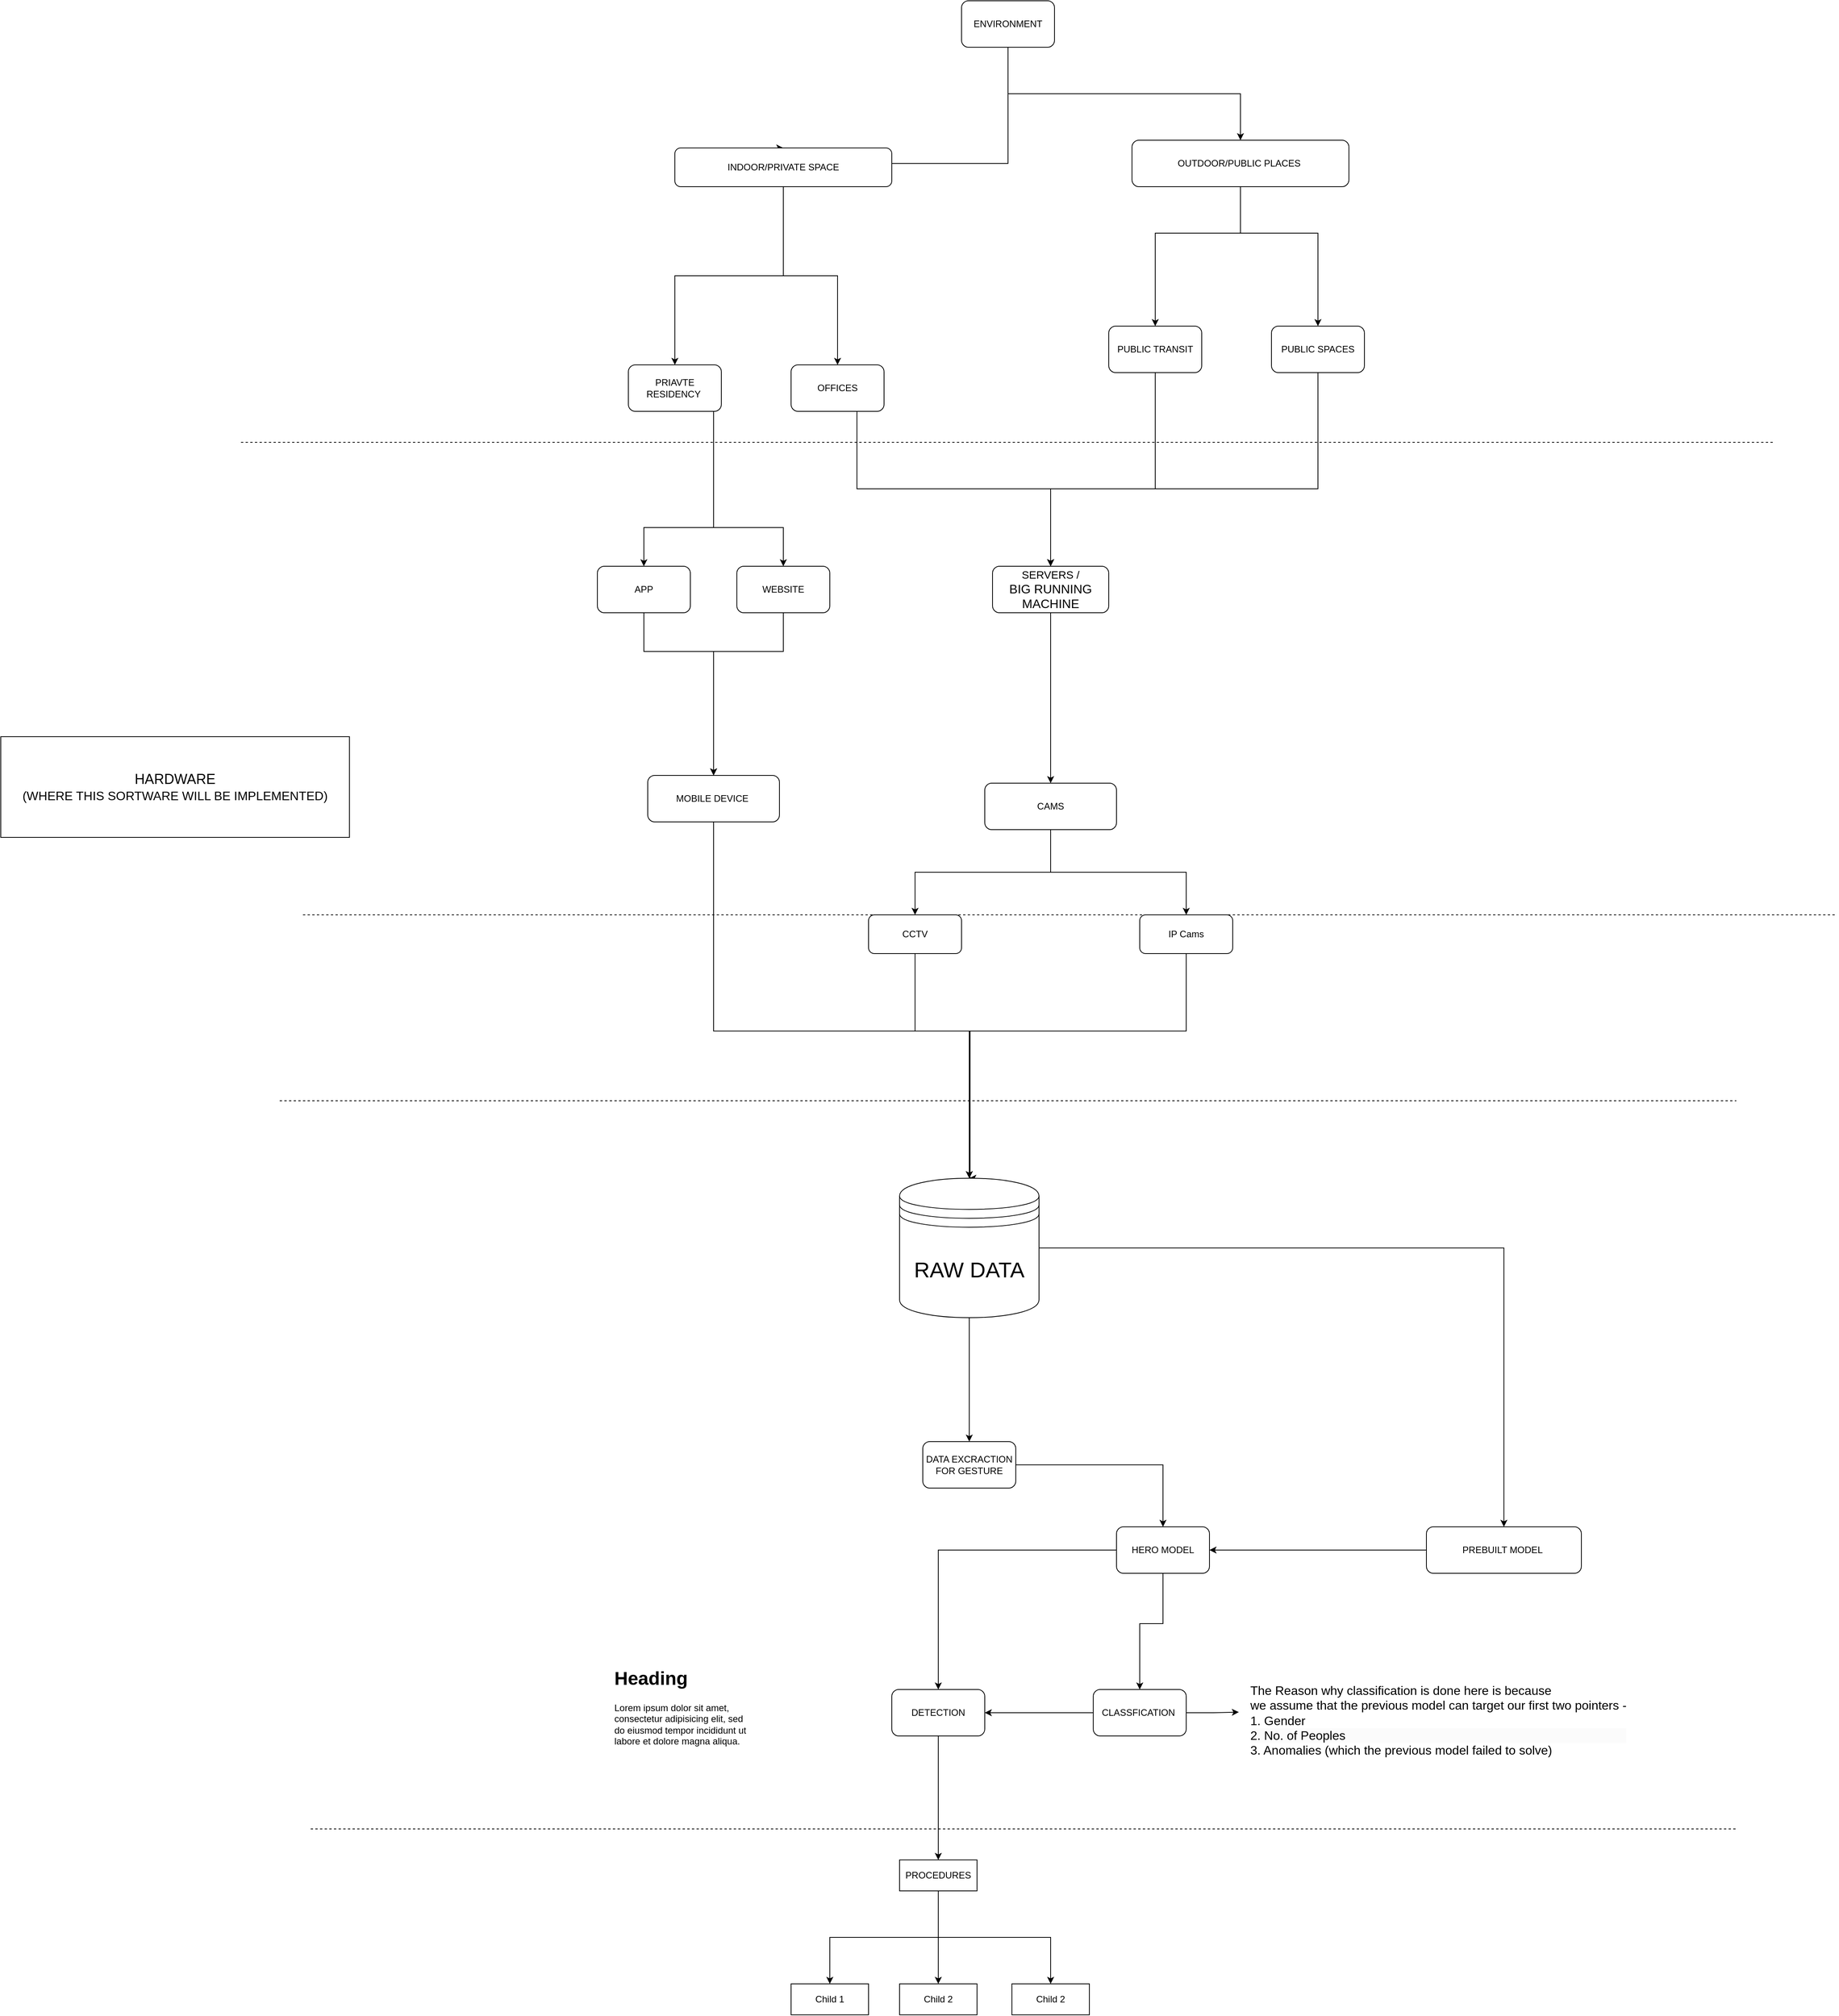 <mxfile version="24.7.7">
  <diagram name="Page-1" id="oe9PQEnj7CZM9wompqn2">
    <mxGraphModel dx="5015" dy="-243" grid="1" gridSize="10" guides="1" tooltips="1" connect="1" arrows="1" fold="1" page="1" pageScale="1" pageWidth="850" pageHeight="1100" math="0" shadow="0">
      <root>
        <mxCell id="0" />
        <mxCell id="1" parent="0" />
        <mxCell id="Kr9c1GuOgurX0YWUTEC0-3" style="edgeStyle=orthogonalEdgeStyle;rounded=0;orthogonalLoop=1;jettySize=auto;html=1;entryX=0.5;entryY=0;entryDx=0;entryDy=0;" parent="1" source="Kr9c1GuOgurX0YWUTEC0-5" target="Kr9c1GuOgurX0YWUTEC0-6" edge="1">
          <mxGeometry relative="1" as="geometry">
            <mxPoint x="-1790" y="1380" as="targetPoint" />
            <Array as="points">
              <mxPoint x="-1790" y="1350" />
              <mxPoint x="-2140" y="1350" />
            </Array>
          </mxGeometry>
        </mxCell>
        <mxCell id="Kr9c1GuOgurX0YWUTEC0-4" style="edgeStyle=orthogonalEdgeStyle;rounded=0;orthogonalLoop=1;jettySize=auto;html=1;exitX=1;exitY=0.5;exitDx=0;exitDy=0;entryX=0.5;entryY=0;entryDx=0;entryDy=0;" parent="1" source="Kr9c1GuOgurX0YWUTEC0-5" target="Kr9c1GuOgurX0YWUTEC0-8" edge="1">
          <mxGeometry relative="1" as="geometry">
            <Array as="points">
              <mxPoint x="-1790" y="1170" />
              <mxPoint x="-1790" y="1260" />
              <mxPoint x="-1490" y="1260" />
            </Array>
          </mxGeometry>
        </mxCell>
        <mxCell id="Kr9c1GuOgurX0YWUTEC0-5" value="ENVIRONMENT" style="rounded=1;whiteSpace=wrap;html=1;" parent="1" vertex="1">
          <mxGeometry x="-1850" y="1140" width="120" height="60" as="geometry" />
        </mxCell>
        <mxCell id="8AJmyJcuYFiKS0aLFWDZ-4" style="edgeStyle=orthogonalEdgeStyle;rounded=0;orthogonalLoop=1;jettySize=auto;html=1;entryX=0.5;entryY=0;entryDx=0;entryDy=0;" parent="1" source="Kr9c1GuOgurX0YWUTEC0-6" target="8AJmyJcuYFiKS0aLFWDZ-1" edge="1">
          <mxGeometry relative="1" as="geometry" />
        </mxCell>
        <mxCell id="8AJmyJcuYFiKS0aLFWDZ-5" style="edgeStyle=orthogonalEdgeStyle;rounded=0;orthogonalLoop=1;jettySize=auto;html=1;entryX=0.5;entryY=0;entryDx=0;entryDy=0;" parent="1" source="Kr9c1GuOgurX0YWUTEC0-6" target="8AJmyJcuYFiKS0aLFWDZ-2" edge="1">
          <mxGeometry relative="1" as="geometry" />
        </mxCell>
        <mxCell id="Kr9c1GuOgurX0YWUTEC0-6" value="INDOOR/PRIVATE SPACE" style="rounded=1;whiteSpace=wrap;html=1;" parent="1" vertex="1">
          <mxGeometry x="-2220" y="1330" width="280" height="50" as="geometry" />
        </mxCell>
        <mxCell id="Kr9c1GuOgurX0YWUTEC0-7" style="edgeStyle=orthogonalEdgeStyle;rounded=0;orthogonalLoop=1;jettySize=auto;html=1;entryX=0.5;entryY=0;entryDx=0;entryDy=0;exitX=0.5;exitY=1;exitDx=0;exitDy=0;" parent="1" source="Kr9c1GuOgurX0YWUTEC0-8" target="Kr9c1GuOgurX0YWUTEC0-9" edge="1">
          <mxGeometry relative="1" as="geometry">
            <mxPoint x="-1490" y="1440" as="sourcePoint" />
            <Array as="points">
              <mxPoint x="-1490" y="1440" />
              <mxPoint x="-1600" y="1440" />
            </Array>
          </mxGeometry>
        </mxCell>
        <mxCell id="Kr9c1GuOgurX0YWUTEC0-13" style="edgeStyle=orthogonalEdgeStyle;rounded=0;orthogonalLoop=1;jettySize=auto;html=1;entryX=0.5;entryY=0;entryDx=0;entryDy=0;" parent="1" source="Kr9c1GuOgurX0YWUTEC0-8" target="Kr9c1GuOgurX0YWUTEC0-10" edge="1">
          <mxGeometry relative="1" as="geometry">
            <mxPoint x="-1350" y="1490" as="targetPoint" />
            <Array as="points">
              <mxPoint x="-1490" y="1440" />
              <mxPoint x="-1390" y="1440" />
            </Array>
          </mxGeometry>
        </mxCell>
        <mxCell id="Kr9c1GuOgurX0YWUTEC0-8" value="OUTDOOR/PUBLIC PLACES&amp;nbsp;" style="rounded=1;whiteSpace=wrap;html=1;" parent="1" vertex="1">
          <mxGeometry x="-1630" y="1320" width="280" height="60" as="geometry" />
        </mxCell>
        <mxCell id="8jhD6OK0LzmyK6qxWqyf-7" style="edgeStyle=orthogonalEdgeStyle;rounded=0;orthogonalLoop=1;jettySize=auto;html=1;exitX=0.5;exitY=1;exitDx=0;exitDy=0;entryX=0.5;entryY=0;entryDx=0;entryDy=0;" parent="1" source="Kr9c1GuOgurX0YWUTEC0-9" target="Kr9c1GuOgurX0YWUTEC0-23" edge="1">
          <mxGeometry relative="1" as="geometry">
            <Array as="points">
              <mxPoint x="-1600" y="1770" />
              <mxPoint x="-1735" y="1770" />
            </Array>
          </mxGeometry>
        </mxCell>
        <mxCell id="Kr9c1GuOgurX0YWUTEC0-9" value="PUBLIC TRANSIT" style="rounded=1;whiteSpace=wrap;html=1;" parent="1" vertex="1">
          <mxGeometry x="-1660" y="1560" width="120" height="60" as="geometry" />
        </mxCell>
        <mxCell id="8jhD6OK0LzmyK6qxWqyf-9" style="edgeStyle=orthogonalEdgeStyle;rounded=0;orthogonalLoop=1;jettySize=auto;html=1;exitX=0.5;exitY=1;exitDx=0;exitDy=0;entryX=0.5;entryY=0;entryDx=0;entryDy=0;" parent="1" source="Kr9c1GuOgurX0YWUTEC0-10" target="Kr9c1GuOgurX0YWUTEC0-23" edge="1">
          <mxGeometry relative="1" as="geometry">
            <Array as="points">
              <mxPoint x="-1390" y="1770" />
              <mxPoint x="-1735" y="1770" />
            </Array>
          </mxGeometry>
        </mxCell>
        <mxCell id="Kr9c1GuOgurX0YWUTEC0-10" value="PUBLIC SPACES" style="rounded=1;whiteSpace=wrap;html=1;" parent="1" vertex="1">
          <mxGeometry x="-1450" y="1560" width="120" height="60" as="geometry" />
        </mxCell>
        <mxCell id="8jhD6OK0LzmyK6qxWqyf-13" style="edgeStyle=orthogonalEdgeStyle;rounded=0;orthogonalLoop=1;jettySize=auto;html=1;exitX=0.5;exitY=1;exitDx=0;exitDy=0;entryX=0.5;entryY=0;entryDx=0;entryDy=0;" parent="1" source="Kr9c1GuOgurX0YWUTEC0-19" target="Kr9c1GuOgurX0YWUTEC0-31" edge="1">
          <mxGeometry relative="1" as="geometry">
            <Array as="points">
              <mxPoint x="-2260" y="1980" />
              <mxPoint x="-2170" y="1980" />
            </Array>
          </mxGeometry>
        </mxCell>
        <mxCell id="Kr9c1GuOgurX0YWUTEC0-19" value="APP" style="rounded=1;whiteSpace=wrap;html=1;" parent="1" vertex="1">
          <mxGeometry x="-2320" y="1870" width="120" height="60" as="geometry" />
        </mxCell>
        <mxCell id="8jhD6OK0LzmyK6qxWqyf-3" style="edgeStyle=orthogonalEdgeStyle;rounded=0;orthogonalLoop=1;jettySize=auto;html=1;exitX=0.5;exitY=0;exitDx=0;exitDy=0;entryX=0.5;entryY=0;entryDx=0;entryDy=0;" parent="1" target="Kr9c1GuOgurX0YWUTEC0-20" edge="1">
          <mxGeometry relative="1" as="geometry">
            <mxPoint x="-2170" y="1620" as="sourcePoint" />
            <Array as="points">
              <mxPoint x="-2170" y="1820" />
              <mxPoint x="-2080" y="1820" />
            </Array>
          </mxGeometry>
        </mxCell>
        <mxCell id="8jhD6OK0LzmyK6qxWqyf-14" style="edgeStyle=orthogonalEdgeStyle;rounded=0;orthogonalLoop=1;jettySize=auto;html=1;exitX=0.5;exitY=1;exitDx=0;exitDy=0;" parent="1" source="Kr9c1GuOgurX0YWUTEC0-20" edge="1">
          <mxGeometry relative="1" as="geometry">
            <mxPoint x="-2170" y="2140" as="targetPoint" />
            <Array as="points">
              <mxPoint x="-2080" y="1980" />
              <mxPoint x="-2170" y="1980" />
            </Array>
          </mxGeometry>
        </mxCell>
        <mxCell id="Kr9c1GuOgurX0YWUTEC0-20" value="WEBSITE" style="rounded=1;whiteSpace=wrap;html=1;" parent="1" vertex="1">
          <mxGeometry x="-2140" y="1870" width="120" height="60" as="geometry" />
        </mxCell>
        <mxCell id="8jhD6OK0LzmyK6qxWqyf-15" style="edgeStyle=orthogonalEdgeStyle;rounded=0;orthogonalLoop=1;jettySize=auto;html=1;exitX=0.5;exitY=1;exitDx=0;exitDy=0;entryX=0.5;entryY=0;entryDx=0;entryDy=0;" parent="1" source="Kr9c1GuOgurX0YWUTEC0-23" target="Kr9c1GuOgurX0YWUTEC0-32" edge="1">
          <mxGeometry relative="1" as="geometry" />
        </mxCell>
        <mxCell id="Kr9c1GuOgurX0YWUTEC0-23" value="&lt;font style=&quot;font-size: 14px;&quot;&gt;SERVERS /&lt;/font&gt;&lt;div&gt;&lt;font size=&quot;3&quot;&gt;BIG RUNNING MACHINE&lt;/font&gt;&lt;/div&gt;" style="rounded=1;whiteSpace=wrap;html=1;" parent="1" vertex="1">
          <mxGeometry x="-1810" y="1870" width="150" height="60" as="geometry" />
        </mxCell>
        <mxCell id="Kr9c1GuOgurX0YWUTEC0-29" value="&lt;font style=&quot;font-size: 18px;&quot;&gt;HARDWARE&lt;/font&gt;&lt;div&gt;&lt;font size=&quot;3&quot;&gt;(WHERE THIS SORTWARE WILL BE IMPLEMENTED)&lt;/font&gt;&lt;/div&gt;" style="rounded=0;whiteSpace=wrap;html=1;" parent="1" vertex="1">
          <mxGeometry x="-3090" y="2090" width="450" height="130" as="geometry" />
        </mxCell>
        <mxCell id="8jhD6OK0LzmyK6qxWqyf-18" style="edgeStyle=orthogonalEdgeStyle;rounded=0;orthogonalLoop=1;jettySize=auto;html=1;exitX=0.5;exitY=1;exitDx=0;exitDy=0;entryX=0.5;entryY=0;entryDx=0;entryDy=0;" parent="1" source="Kr9c1GuOgurX0YWUTEC0-31" target="IYhzoumVv45daOD4Cr5G-8" edge="1">
          <mxGeometry relative="1" as="geometry">
            <mxPoint x="-1840" y="2610" as="targetPoint" />
            <Array as="points">
              <mxPoint x="-2170" y="2470" />
              <mxPoint x="-1839" y="2470" />
              <mxPoint x="-1839" y="2660" />
            </Array>
          </mxGeometry>
        </mxCell>
        <UserObject label="MOBILE DEVICE&amp;nbsp;" link="https://app.diagrams.net/#G1hdEMNKidhnLnF1znjMsi5eu5nBBJR7dO#%7B%22pageId%22%3A%220%22%7D" linkTarget="_blank" id="Kr9c1GuOgurX0YWUTEC0-31">
          <mxCell style="rounded=1;whiteSpace=wrap;html=1;" parent="1" vertex="1">
            <mxGeometry x="-2255" y="2140" width="170" height="60" as="geometry" />
          </mxCell>
        </UserObject>
        <mxCell id="8jhD6OK0LzmyK6qxWqyf-11" style="edgeStyle=orthogonalEdgeStyle;rounded=0;orthogonalLoop=1;jettySize=auto;html=1;exitX=0.5;exitY=1;exitDx=0;exitDy=0;entryX=0.5;entryY=0;entryDx=0;entryDy=0;" parent="1" source="Kr9c1GuOgurX0YWUTEC0-32" target="Kr9c1GuOgurX0YWUTEC0-36" edge="1">
          <mxGeometry relative="1" as="geometry" />
        </mxCell>
        <mxCell id="8jhD6OK0LzmyK6qxWqyf-12" style="edgeStyle=orthogonalEdgeStyle;rounded=0;orthogonalLoop=1;jettySize=auto;html=1;exitX=0.5;exitY=1;exitDx=0;exitDy=0;entryX=0.5;entryY=0;entryDx=0;entryDy=0;" parent="1" source="Kr9c1GuOgurX0YWUTEC0-32" target="8jhD6OK0LzmyK6qxWqyf-10" edge="1">
          <mxGeometry relative="1" as="geometry" />
        </mxCell>
        <mxCell id="Kr9c1GuOgurX0YWUTEC0-32" value="CAMS" style="rounded=1;whiteSpace=wrap;html=1;" parent="1" vertex="1">
          <mxGeometry x="-1820" y="2150" width="170" height="60" as="geometry" />
        </mxCell>
        <mxCell id="8jhD6OK0LzmyK6qxWqyf-17" style="edgeStyle=orthogonalEdgeStyle;rounded=0;orthogonalLoop=1;jettySize=auto;html=1;exitX=0.5;exitY=1;exitDx=0;exitDy=0;entryX=0.5;entryY=0;entryDx=0;entryDy=0;" parent="1" source="Kr9c1GuOgurX0YWUTEC0-36" target="IYhzoumVv45daOD4Cr5G-8" edge="1">
          <mxGeometry relative="1" as="geometry">
            <Array as="points">
              <mxPoint x="-1910" y="2470" />
              <mxPoint x="-1840" y="2470" />
            </Array>
          </mxGeometry>
        </mxCell>
        <mxCell id="Kr9c1GuOgurX0YWUTEC0-36" value="CCTV" style="rounded=1;whiteSpace=wrap;html=1;" parent="1" vertex="1">
          <mxGeometry x="-1970" y="2320" width="120" height="50" as="geometry" />
        </mxCell>
        <mxCell id="Kr9c1GuOgurX0YWUTEC0-49" style="edgeStyle=orthogonalEdgeStyle;rounded=0;orthogonalLoop=1;jettySize=auto;html=1;" parent="1" source="Kr9c1GuOgurX0YWUTEC0-42" edge="1">
          <mxGeometry relative="1" as="geometry">
            <mxPoint x="-1620" y="3320" as="targetPoint" />
            <Array as="points">
              <mxPoint x="-1590" y="3235" />
              <mxPoint x="-1620" y="3235" />
            </Array>
          </mxGeometry>
        </mxCell>
        <mxCell id="IYhzoumVv45daOD4Cr5G-6" style="edgeStyle=orthogonalEdgeStyle;rounded=0;orthogonalLoop=1;jettySize=auto;html=1;" parent="1" source="Kr9c1GuOgurX0YWUTEC0-42" target="IYhzoumVv45daOD4Cr5G-4" edge="1">
          <mxGeometry relative="1" as="geometry" />
        </mxCell>
        <mxCell id="Kr9c1GuOgurX0YWUTEC0-42" value="HERO MODEL" style="rounded=1;whiteSpace=wrap;html=1;" parent="1" vertex="1">
          <mxGeometry x="-1650" y="3110" width="120" height="60" as="geometry" />
        </mxCell>
        <mxCell id="Kr9c1GuOgurX0YWUTEC0-48" style="edgeStyle=orthogonalEdgeStyle;rounded=0;orthogonalLoop=1;jettySize=auto;html=1;" parent="1" source="Kr9c1GuOgurX0YWUTEC0-47" target="Kr9c1GuOgurX0YWUTEC0-42" edge="1">
          <mxGeometry relative="1" as="geometry" />
        </mxCell>
        <mxCell id="Kr9c1GuOgurX0YWUTEC0-47" value="PREBUILT MODEL&amp;nbsp;" style="rounded=1;whiteSpace=wrap;html=1;" parent="1" vertex="1">
          <mxGeometry x="-1250" y="3110" width="200" height="60" as="geometry" />
        </mxCell>
        <mxCell id="Kr9c1GuOgurX0YWUTEC0-50" value="CLASSFICATION&amp;nbsp;" style="rounded=1;whiteSpace=wrap;html=1;" parent="1" vertex="1">
          <mxGeometry x="-1680" y="3320" width="120" height="60" as="geometry" />
        </mxCell>
        <mxCell id="Kr9c1GuOgurX0YWUTEC0-51" value="&lt;br&gt;&lt;div&gt;&lt;br&gt;&lt;/div&gt;" style="text;html=1;align=center;verticalAlign=middle;resizable=0;points=[];autosize=1;strokeColor=none;fillColor=none;" parent="1" vertex="1">
          <mxGeometry x="-1445" y="3330" width="20" height="40" as="geometry" />
        </mxCell>
        <mxCell id="Kr9c1GuOgurX0YWUTEC0-53" value="&lt;div style=&quot;text-align: left; font-size: 16px;&quot;&gt;&lt;font style=&quot;font-size: 16px;&quot;&gt;&lt;br&gt;&lt;/font&gt;&lt;/div&gt;&lt;div style=&quot;text-align: left; font-size: 16px;&quot;&gt;&lt;font style=&quot;font-size: 16px;&quot;&gt;The Reason why classification is done here is because&amp;nbsp;&lt;/font&gt;&lt;/div&gt;&lt;div style=&quot;font-size: 16px;&quot;&gt;&lt;div style=&quot;text-align: left;&quot;&gt;&lt;font style=&quot;font-size: 16px;&quot;&gt;we assume that the previous model can target our first two pointers -&lt;/font&gt;&lt;/div&gt;&lt;font style=&quot;forced-color-adjust: none; color: rgb(0, 0, 0); font-family: Helvetica; font-style: normal; font-variant-ligatures: normal; font-variant-caps: normal; font-weight: 400; letter-spacing: normal; orphans: 2; text-indent: 0px; text-transform: none; widows: 2; word-spacing: 0px; -webkit-text-stroke-width: 0px; white-space: nowrap; background-color: rgb(251, 251, 251); text-decoration-thickness: initial; text-decoration-style: initial; text-decoration-color: initial; font-size: 16px;&quot;&gt;&lt;div style=&quot;text-align: left;&quot;&gt;1. Gender&amp;nbsp;&lt;/div&gt;&lt;/font&gt;&lt;div style=&quot;text-align: left; forced-color-adjust: none; color: rgb(0, 0, 0); font-family: Helvetica; font-style: normal; font-variant-ligatures: normal; font-variant-caps: normal; font-weight: 400; letter-spacing: normal; orphans: 2; text-indent: 0px; text-transform: none; widows: 2; word-spacing: 0px; -webkit-text-stroke-width: 0px; white-space: nowrap; background-color: rgb(251, 251, 251); text-decoration-thickness: initial; text-decoration-style: initial; text-decoration-color: initial;&quot;&gt;&lt;font style=&quot;forced-color-adjust: none; font-size: 16px;&quot;&gt;2. No. of Peoples&lt;/font&gt;&lt;/div&gt;&lt;div style=&quot;text-align: left;&quot;&gt;&lt;font style=&quot;font-size: 16px;&quot;&gt;3. Anomalies (which the previous model failed to solve)&lt;/font&gt;&lt;/div&gt;&lt;/div&gt;" style="text;html=1;align=center;verticalAlign=middle;resizable=0;points=[];autosize=1;strokeColor=none;fillColor=none;" parent="1" vertex="1">
          <mxGeometry x="-1490" y="3285" width="510" height="130" as="geometry" />
        </mxCell>
        <mxCell id="Kr9c1GuOgurX0YWUTEC0-55" style="edgeStyle=orthogonalEdgeStyle;rounded=0;orthogonalLoop=1;jettySize=auto;html=1;exitX=1;exitY=0.5;exitDx=0;exitDy=0;entryX=-0.004;entryY=0.494;entryDx=0;entryDy=0;entryPerimeter=0;" parent="1" source="Kr9c1GuOgurX0YWUTEC0-50" target="Kr9c1GuOgurX0YWUTEC0-53" edge="1">
          <mxGeometry relative="1" as="geometry" />
        </mxCell>
        <mxCell id="Kr9c1GuOgurX0YWUTEC0-63" style="edgeStyle=orthogonalEdgeStyle;rounded=0;orthogonalLoop=1;jettySize=auto;html=1;entryX=0.5;entryY=0;entryDx=0;entryDy=0;" parent="1" source="Kr9c1GuOgurX0YWUTEC0-61" target="Kr9c1GuOgurX0YWUTEC0-42" edge="1">
          <mxGeometry relative="1" as="geometry" />
        </mxCell>
        <mxCell id="Kr9c1GuOgurX0YWUTEC0-61" value="DATA EXCRACTION FOR GESTURE" style="rounded=1;whiteSpace=wrap;html=1;" parent="1" vertex="1">
          <mxGeometry x="-1900" y="3000" width="120" height="60" as="geometry" />
        </mxCell>
        <mxCell id="IYhzoumVv45daOD4Cr5G-3" style="edgeStyle=orthogonalEdgeStyle;rounded=0;orthogonalLoop=1;jettySize=auto;html=1;exitX=0.5;exitY=1;exitDx=0;exitDy=0;" parent="1" source="Kr9c1GuOgurX0YWUTEC0-61" target="Kr9c1GuOgurX0YWUTEC0-61" edge="1">
          <mxGeometry relative="1" as="geometry" />
        </mxCell>
        <mxCell id="IYhzoumVv45daOD4Cr5G-5" style="edgeStyle=orthogonalEdgeStyle;rounded=0;orthogonalLoop=1;jettySize=auto;html=1;" parent="1" source="Kr9c1GuOgurX0YWUTEC0-50" target="IYhzoumVv45daOD4Cr5G-4" edge="1">
          <mxGeometry relative="1" as="geometry" />
        </mxCell>
        <mxCell id="IYhzoumVv45daOD4Cr5G-32" style="edgeStyle=orthogonalEdgeStyle;rounded=0;orthogonalLoop=1;jettySize=auto;html=1;entryX=0.5;entryY=0;entryDx=0;entryDy=0;" parent="1" source="IYhzoumVv45daOD4Cr5G-4" target="IYhzoumVv45daOD4Cr5G-26" edge="1">
          <mxGeometry relative="1" as="geometry" />
        </mxCell>
        <mxCell id="IYhzoumVv45daOD4Cr5G-4" value="DETECTION" style="rounded=1;whiteSpace=wrap;html=1;" parent="1" vertex="1">
          <mxGeometry x="-1940" y="3320" width="120" height="60" as="geometry" />
        </mxCell>
        <mxCell id="IYhzoumVv45daOD4Cr5G-7" value="&lt;h1 style=&quot;margin-top: 0px;&quot;&gt;Heading&lt;/h1&gt;&lt;p&gt;Lorem ipsum dolor sit amet, consectetur adipisicing elit, sed do eiusmod tempor incididunt ut labore et dolore magna aliqua.&lt;/p&gt;" style="text;html=1;whiteSpace=wrap;overflow=hidden;rounded=0;" parent="1" vertex="1">
          <mxGeometry x="-2300" y="3285" width="180" height="120" as="geometry" />
        </mxCell>
        <mxCell id="IYhzoumVv45daOD4Cr5G-10" style="edgeStyle=orthogonalEdgeStyle;rounded=0;orthogonalLoop=1;jettySize=auto;html=1;entryX=0.5;entryY=0;entryDx=0;entryDy=0;" parent="1" source="IYhzoumVv45daOD4Cr5G-8" target="Kr9c1GuOgurX0YWUTEC0-47" edge="1">
          <mxGeometry relative="1" as="geometry" />
        </mxCell>
        <mxCell id="IYhzoumVv45daOD4Cr5G-12" style="edgeStyle=orthogonalEdgeStyle;rounded=0;orthogonalLoop=1;jettySize=auto;html=1;entryX=0.5;entryY=0;entryDx=0;entryDy=0;" parent="1" source="IYhzoumVv45daOD4Cr5G-8" target="Kr9c1GuOgurX0YWUTEC0-61" edge="1">
          <mxGeometry relative="1" as="geometry" />
        </mxCell>
        <mxCell id="IYhzoumVv45daOD4Cr5G-8" value="&lt;font style=&quot;font-size: 28px;&quot;&gt;RAW DATA&lt;/font&gt;" style="shape=datastore;whiteSpace=wrap;html=1;" parent="1" vertex="1">
          <mxGeometry x="-1930" y="2660" width="180" height="180" as="geometry" />
        </mxCell>
        <mxCell id="IYhzoumVv45daOD4Cr5G-14" value="" style="endArrow=none;dashed=1;html=1;rounded=0;" parent="1" edge="1">
          <mxGeometry width="50" height="50" relative="1" as="geometry">
            <mxPoint x="-2730" y="2560" as="sourcePoint" />
            <mxPoint x="-850" y="2560" as="targetPoint" />
          </mxGeometry>
        </mxCell>
        <mxCell id="8jhD6OK0LzmyK6qxWqyf-23" style="edgeStyle=orthogonalEdgeStyle;rounded=0;orthogonalLoop=1;jettySize=auto;html=1;exitX=0.5;exitY=1;exitDx=0;exitDy=0;" parent="1" source="IYhzoumVv45daOD4Cr5G-26" target="8jhD6OK0LzmyK6qxWqyf-22" edge="1">
          <mxGeometry relative="1" as="geometry">
            <Array as="points">
              <mxPoint x="-1880" y="3640" />
              <mxPoint x="-1735" y="3640" />
            </Array>
          </mxGeometry>
        </mxCell>
        <mxCell id="8jhD6OK0LzmyK6qxWqyf-24" style="edgeStyle=orthogonalEdgeStyle;rounded=0;orthogonalLoop=1;jettySize=auto;html=1;exitX=0.5;exitY=1;exitDx=0;exitDy=0;entryX=0.5;entryY=0;entryDx=0;entryDy=0;" parent="1" source="IYhzoumVv45daOD4Cr5G-26" target="IYhzoumVv45daOD4Cr5G-27" edge="1">
          <mxGeometry relative="1" as="geometry" />
        </mxCell>
        <mxCell id="8jhD6OK0LzmyK6qxWqyf-25" style="edgeStyle=orthogonalEdgeStyle;rounded=0;orthogonalLoop=1;jettySize=auto;html=1;exitX=0.5;exitY=1;exitDx=0;exitDy=0;entryX=0.5;entryY=0;entryDx=0;entryDy=0;" parent="1" source="IYhzoumVv45daOD4Cr5G-26" target="IYhzoumVv45daOD4Cr5G-29" edge="1">
          <mxGeometry relative="1" as="geometry" />
        </mxCell>
        <mxCell id="IYhzoumVv45daOD4Cr5G-26" value="PROCEDURES" style="whiteSpace=wrap;html=1;" parent="1" vertex="1">
          <mxGeometry x="-1930" y="3540" width="100" height="40" as="geometry" />
        </mxCell>
        <mxCell id="IYhzoumVv45daOD4Cr5G-27" value="Child 1" style="whiteSpace=wrap;html=1;" parent="1" vertex="1">
          <mxGeometry x="-2070" y="3700" width="100" height="40" as="geometry" />
        </mxCell>
        <mxCell id="IYhzoumVv45daOD4Cr5G-29" value="Child 2" style="whiteSpace=wrap;html=1;" parent="1" vertex="1">
          <mxGeometry x="-1930" y="3700" width="100" height="40" as="geometry" />
        </mxCell>
        <mxCell id="8jhD6OK0LzmyK6qxWqyf-2" value="" style="edgeStyle=orthogonalEdgeStyle;rounded=0;orthogonalLoop=1;jettySize=auto;html=1;entryX=0.5;entryY=0;entryDx=0;entryDy=0;" parent="1" source="8AJmyJcuYFiKS0aLFWDZ-1" target="Kr9c1GuOgurX0YWUTEC0-19" edge="1">
          <mxGeometry relative="1" as="geometry">
            <mxPoint x="-1990" y="2020" as="targetPoint" />
            <Array as="points">
              <mxPoint x="-2170" y="1820" />
              <mxPoint x="-2260" y="1820" />
            </Array>
          </mxGeometry>
        </mxCell>
        <mxCell id="8AJmyJcuYFiKS0aLFWDZ-1" value="PRIAVTE RESIDENCY&amp;nbsp;" style="rounded=1;whiteSpace=wrap;html=1;" parent="1" vertex="1">
          <mxGeometry x="-2280" y="1610" width="120" height="60" as="geometry" />
        </mxCell>
        <mxCell id="8jhD6OK0LzmyK6qxWqyf-4" style="edgeStyle=orthogonalEdgeStyle;rounded=0;orthogonalLoop=1;jettySize=auto;html=1;exitX=0.5;exitY=1;exitDx=0;exitDy=0;entryX=0.5;entryY=0;entryDx=0;entryDy=0;" parent="1" source="8AJmyJcuYFiKS0aLFWDZ-2" target="Kr9c1GuOgurX0YWUTEC0-23" edge="1">
          <mxGeometry relative="1" as="geometry">
            <Array as="points">
              <mxPoint x="-1985" y="1770" />
              <mxPoint x="-1735" y="1770" />
            </Array>
          </mxGeometry>
        </mxCell>
        <mxCell id="8AJmyJcuYFiKS0aLFWDZ-2" value="OFFICES" style="rounded=1;whiteSpace=wrap;html=1;" parent="1" vertex="1">
          <mxGeometry x="-2070" y="1610" width="120" height="60" as="geometry" />
        </mxCell>
        <mxCell id="06BAhlFctzTFG3D3-_AC-18" value="" style="endArrow=none;dashed=1;html=1;rounded=0;" parent="1" edge="1">
          <mxGeometry width="50" height="50" relative="1" as="geometry">
            <mxPoint x="-2700" y="2320" as="sourcePoint" />
            <mxPoint x="-720" y="2320" as="targetPoint" />
          </mxGeometry>
        </mxCell>
        <mxCell id="06BAhlFctzTFG3D3-_AC-19" value="" style="endArrow=none;dashed=1;html=1;rounded=0;" parent="1" edge="1">
          <mxGeometry width="50" height="50" relative="1" as="geometry">
            <mxPoint x="-2780" y="1710" as="sourcePoint" />
            <mxPoint x="-800" y="1710" as="targetPoint" />
          </mxGeometry>
        </mxCell>
        <mxCell id="8jhD6OK0LzmyK6qxWqyf-19" style="edgeStyle=orthogonalEdgeStyle;rounded=0;orthogonalLoop=1;jettySize=auto;html=1;exitX=0.5;exitY=1;exitDx=0;exitDy=0;entryX=0.5;entryY=0;entryDx=0;entryDy=0;" parent="1" source="8jhD6OK0LzmyK6qxWqyf-10" target="IYhzoumVv45daOD4Cr5G-8" edge="1">
          <mxGeometry relative="1" as="geometry">
            <Array as="points">
              <mxPoint x="-1560" y="2470" />
              <mxPoint x="-1840" y="2470" />
            </Array>
          </mxGeometry>
        </mxCell>
        <mxCell id="8jhD6OK0LzmyK6qxWqyf-10" value="IP Cams" style="rounded=1;whiteSpace=wrap;html=1;" parent="1" vertex="1">
          <mxGeometry x="-1620" y="2320" width="120" height="50" as="geometry" />
        </mxCell>
        <mxCell id="8jhD6OK0LzmyK6qxWqyf-21" value="" style="endArrow=none;dashed=1;html=1;rounded=0;" parent="1" edge="1">
          <mxGeometry width="50" height="50" relative="1" as="geometry">
            <mxPoint x="-2690" y="3500" as="sourcePoint" />
            <mxPoint x="-850" y="3500" as="targetPoint" />
          </mxGeometry>
        </mxCell>
        <mxCell id="8jhD6OK0LzmyK6qxWqyf-22" value="Child 2" style="whiteSpace=wrap;html=1;" parent="1" vertex="1">
          <mxGeometry x="-1785" y="3700" width="100" height="40" as="geometry" />
        </mxCell>
      </root>
    </mxGraphModel>
  </diagram>
</mxfile>
